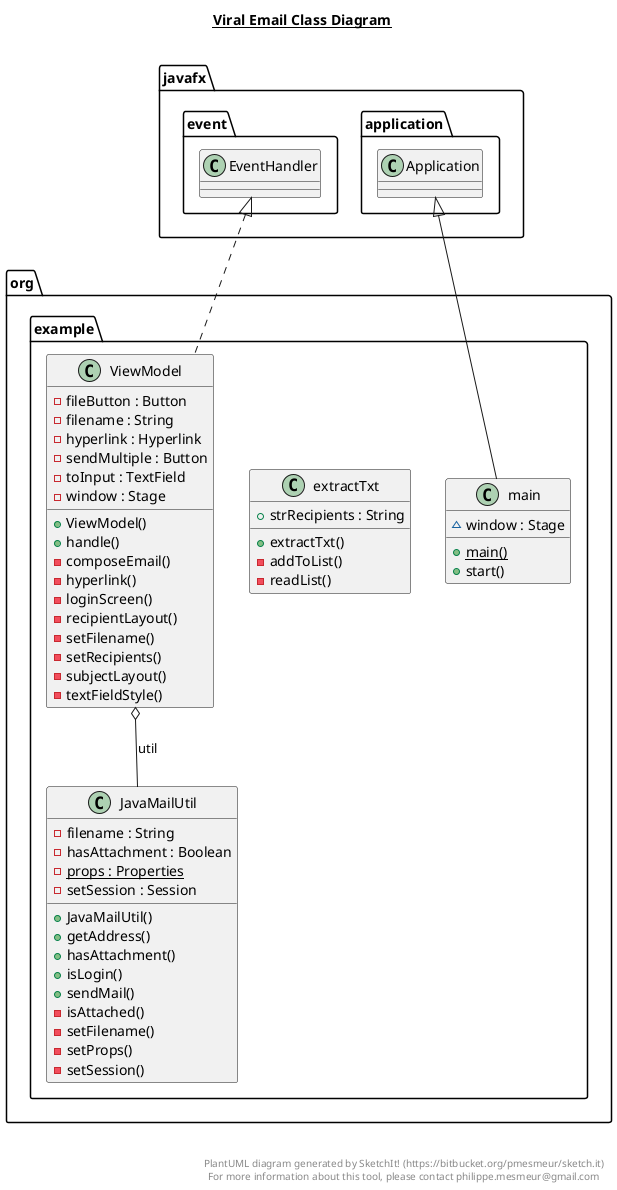 @startuml

title __Viral Email Class Diagram__\n

  namespace org.example {
    class org.example.JavaMailUtil {
        - filename : String
        - hasAttachment : Boolean
        {static} - props : Properties
        - setSession : Session
        + JavaMailUtil()
        + getAddress()
        + hasAttachment()
        + isLogin()
        + sendMail()
        - isAttached()
        - setFilename()
        - setProps()
        - setSession()
    }
  }
  

  namespace org.example {
    class org.example.ViewModel {
        - fileButton : Button
        - filename : String
        - hyperlink : Hyperlink
        - sendMultiple : Button
        - toInput : TextField
        - window : Stage
        + ViewModel()
        + handle()
        - composeEmail()
        - hyperlink()
        - loginScreen()
        - recipientLayout()
        - setFilename()
        - setRecipients()
        - subjectLayout()
        - textFieldStyle()
    }
  }
  

  namespace org.example {
    class org.example.extractTxt {
        + strRecipients : String
        + extractTxt()
        - addToList()
        - readList()
    }
  }
  

  namespace org.example {
    class org.example.main {
        ~ window : Stage
        {static} + main()
        + start()
    }
  }
  

  org.example.ViewModel .up.|> javafx.event.EventHandler
  org.example.ViewModel o-- org.example.JavaMailUtil : util
  org.example.main -up-|> javafx.application.Application


right footer


PlantUML diagram generated by SketchIt! (https://bitbucket.org/pmesmeur/sketch.it)
For more information about this tool, please contact philippe.mesmeur@gmail.com
endfooter

@enduml
